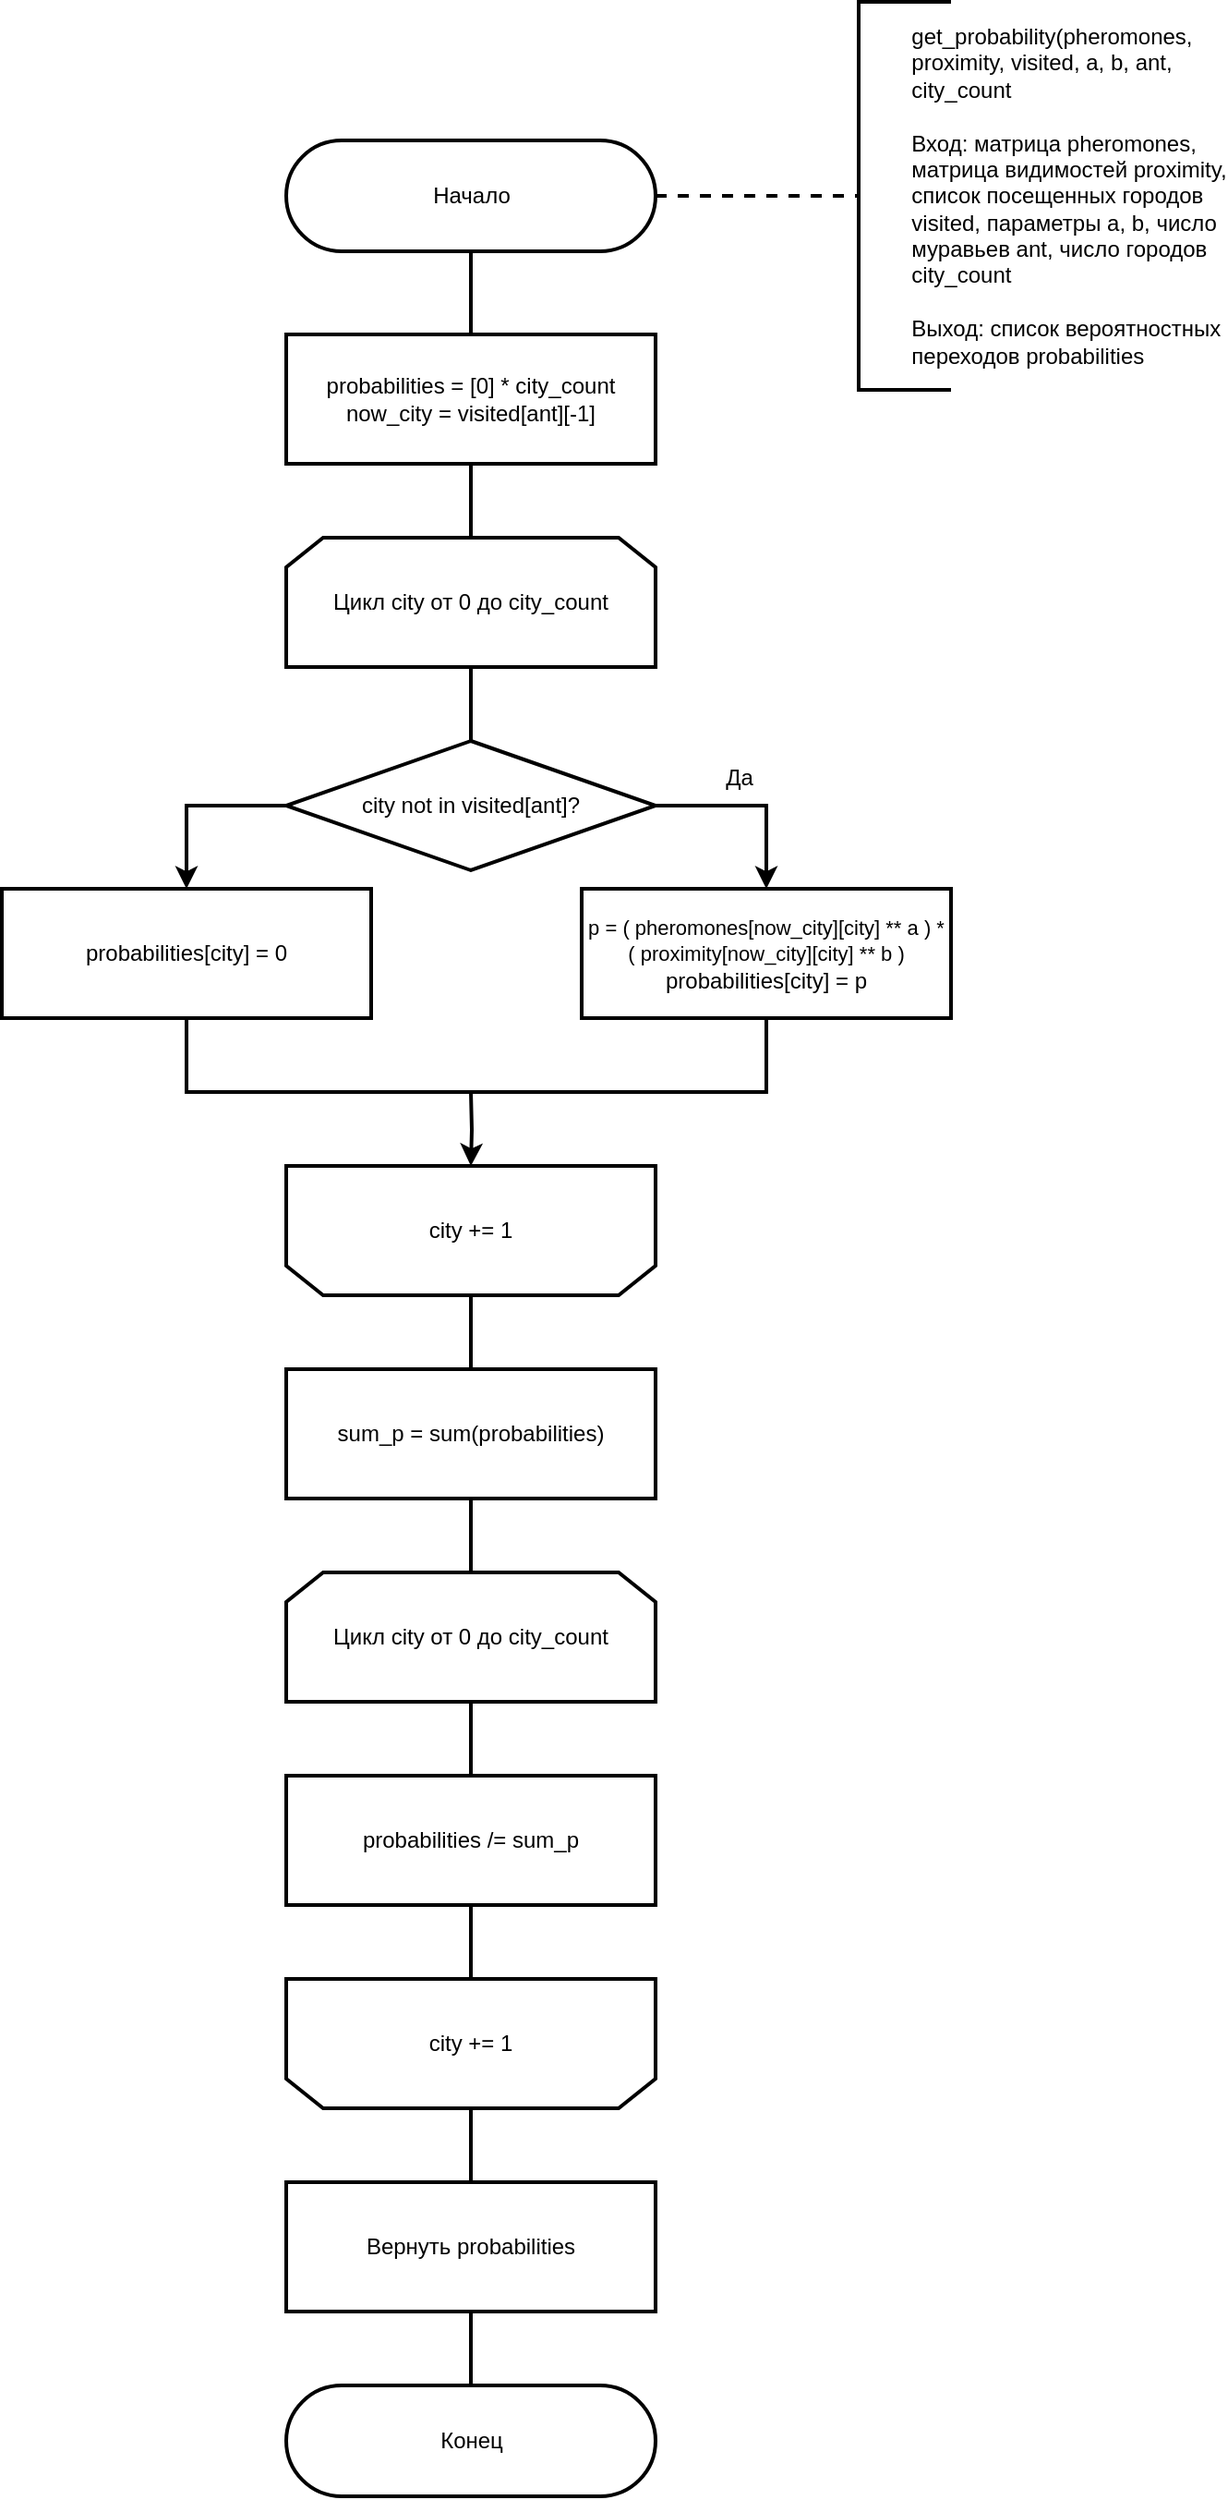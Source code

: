 <mxfile>
    <diagram id="SP0OtQ9GTvsDvbHfS-lp" name="Page-1">
        <mxGraphModel dx="515" dy="526" grid="1" gridSize="10" guides="1" tooltips="1" connect="1" arrows="1" fold="1" page="1" pageScale="1" pageWidth="1169" pageHeight="1654" math="0" shadow="0">
            <root>
                <mxCell id="0"/>
                <mxCell id="1" parent="0"/>
                <mxCell id="2" style="edgeStyle=orthogonalEdgeStyle;rounded=0;orthogonalLoop=1;jettySize=auto;html=1;entryX=0;entryY=0.5;entryDx=0;entryDy=0;entryPerimeter=0;endArrow=none;endFill=0;strokeWidth=2;dashed=1;exitX=1;exitY=0.5;exitDx=0;exitDy=0;exitPerimeter=0;" parent="1" source="4" target="6" edge="1">
                    <mxGeometry relative="1" as="geometry">
                        <mxPoint x="732" y="365" as="sourcePoint"/>
                        <Array as="points">
                            <mxPoint x="702" y="295"/>
                            <mxPoint x="702" y="295"/>
                        </Array>
                    </mxGeometry>
                </mxCell>
                <mxCell id="3" style="edgeStyle=none;html=1;exitX=0.5;exitY=0.5;exitDx=0;exitDy=30;exitPerimeter=0;strokeWidth=2;endArrow=none;endFill=0;" parent="1" source="4" target="14" edge="1">
                    <mxGeometry relative="1" as="geometry"/>
                </mxCell>
                <mxCell id="4" value="&lt;font style=&quot;font-size: 12px&quot;&gt;Начало&lt;/font&gt;" style="html=1;dashed=0;whitespace=wrap;shape=mxgraph.dfd.start;strokeWidth=2;" parent="1" vertex="1">
                    <mxGeometry x="482" y="265" width="200" height="60" as="geometry"/>
                </mxCell>
                <mxCell id="5" style="edgeStyle=orthogonalEdgeStyle;rounded=0;orthogonalLoop=1;jettySize=auto;html=1;exitX=0.5;exitY=1;exitDx=0;exitDy=0;" parent="1" edge="1">
                    <mxGeometry relative="1" as="geometry">
                        <mxPoint x="532" y="515" as="sourcePoint"/>
                        <mxPoint x="532" y="515" as="targetPoint"/>
                    </mxGeometry>
                </mxCell>
                <mxCell id="6" value="&lt;div&gt;&lt;span style=&quot;white-space: pre&quot;&gt;&#9;&lt;/span&gt;get_probability(pheromones,&lt;/div&gt;&lt;div&gt;&lt;span style=&quot;white-space: pre&quot;&gt;&#9;&lt;/span&gt;proximity, visited, a, b, ant,&lt;br&gt;&lt;/div&gt;&lt;div&gt;&lt;span style=&quot;white-space: pre&quot;&gt;&#9;&lt;/span&gt;city_count&lt;br&gt;&lt;/div&gt;&lt;div&gt;&lt;span&gt;&lt;br&gt;&lt;/span&gt;&lt;/div&gt;&lt;span style=&quot;white-space: pre&quot;&gt;&#9;&lt;/span&gt;Вход: матрица pheromones,&lt;br&gt;&lt;span style=&quot;white-space: pre&quot;&gt;&#9;&lt;/span&gt;матрица видимостей proximity,&lt;br&gt;&lt;span style=&quot;white-space: pre&quot;&gt;&#9;&lt;/span&gt;список посещенных городов&lt;br&gt;&lt;span style=&quot;white-space: pre&quot;&gt;&#9;&lt;/span&gt;visited, параметры a, b, число&lt;br&gt;&lt;span style=&quot;white-space: pre&quot;&gt;&#9;&lt;/span&gt;муравьев ant, число городов&lt;br&gt;&lt;span style=&quot;white-space: pre&quot;&gt;&#9;&lt;/span&gt;city_count&lt;br&gt;&lt;br&gt;&lt;span style=&quot;white-space: pre&quot;&gt;&#9;&lt;/span&gt;Выход: список вероятностных &lt;br&gt;&lt;span style=&quot;white-space: pre&quot;&gt;&#9;&lt;/span&gt;переходов probabilities" style="strokeWidth=2;html=1;shape=mxgraph.flowchart.annotation_1;align=left;pointerEvents=1;" parent="1" vertex="1">
                    <mxGeometry x="792" y="190" width="50" height="210" as="geometry"/>
                </mxCell>
                <mxCell id="7" value="&lt;font style=&quot;font-size: 12px&quot;&gt;Конец&lt;/font&gt;" style="html=1;dashed=0;whitespace=wrap;shape=mxgraph.dfd.start;strokeWidth=2;" parent="1" vertex="1">
                    <mxGeometry x="482" y="1480" width="200" height="60" as="geometry"/>
                </mxCell>
                <mxCell id="22" style="edgeStyle=none;html=1;exitX=0.5;exitY=0;exitDx=0;exitDy=0;entryX=0.5;entryY=0;entryDx=0;entryDy=0;endArrow=none;endFill=0;strokeWidth=2;" parent="1" source="9" target="21" edge="1">
                    <mxGeometry relative="1" as="geometry"/>
                </mxCell>
                <mxCell id="29" style="edgeStyle=orthogonalEdgeStyle;rounded=0;html=1;exitX=0.5;exitY=1;exitDx=0;exitDy=0;endArrow=classic;endFill=1;strokeWidth=2;entryX=0.5;entryY=1;entryDx=0;entryDy=0;" parent="1" target="9" edge="1">
                    <mxGeometry relative="1" as="geometry">
                        <mxPoint x="582" y="780" as="sourcePoint"/>
                    </mxGeometry>
                </mxCell>
                <mxCell id="9" value="city += 1" style="shape=loopLimit;whiteSpace=wrap;html=1;strokeWidth=2;direction=west;" parent="1" vertex="1">
                    <mxGeometry x="482" y="820" width="200" height="70" as="geometry"/>
                </mxCell>
                <mxCell id="11" style="edgeStyle=none;html=1;exitX=0.5;exitY=1;exitDx=0;exitDy=0;entryX=0.5;entryY=0;entryDx=0;entryDy=0;endArrow=none;endFill=0;strokeWidth=2;" parent="1" source="12" target="18" edge="1">
                    <mxGeometry relative="1" as="geometry"/>
                </mxCell>
                <mxCell id="12" value="Цикл city от 0 до city_count" style="shape=loopLimit;whiteSpace=wrap;html=1;strokeWidth=2;" parent="1" vertex="1">
                    <mxGeometry x="482" y="480" width="200" height="70" as="geometry"/>
                </mxCell>
                <mxCell id="13" style="edgeStyle=none;html=1;exitX=0.5;exitY=1;exitDx=0;exitDy=0;entryX=0.5;entryY=0;entryDx=0;entryDy=0;endArrow=none;endFill=0;strokeWidth=2;" parent="1" source="14" target="12" edge="1">
                    <mxGeometry relative="1" as="geometry"/>
                </mxCell>
                <mxCell id="14" value="&lt;font style=&quot;font-size: 12px&quot;&gt;probabilities = [0] * city_count&lt;br&gt;now_city = visited[ant][-1]&lt;br&gt;&lt;/font&gt;" style="rounded=0;whiteSpace=wrap;html=1;strokeWidth=2;" parent="1" vertex="1">
                    <mxGeometry x="482" y="370" width="200" height="70" as="geometry"/>
                </mxCell>
                <mxCell id="15" style="edgeStyle=orthogonalEdgeStyle;rounded=0;orthogonalLoop=1;jettySize=auto;html=1;exitX=0.5;exitY=1;exitDx=0;exitDy=0;" parent="1" edge="1">
                    <mxGeometry relative="1" as="geometry">
                        <mxPoint x="522" y="605" as="sourcePoint"/>
                        <mxPoint x="522" y="605" as="targetPoint"/>
                    </mxGeometry>
                </mxCell>
                <mxCell id="16" style="edgeStyle=orthogonalEdgeStyle;rounded=0;orthogonalLoop=1;jettySize=auto;html=1;exitX=1;exitY=0.5;exitDx=0;exitDy=0;entryX=0.5;entryY=0;entryDx=0;entryDy=0;endArrow=classic;endFill=1;strokeWidth=2;" parent="1" source="18" target="19" edge="1">
                    <mxGeometry relative="1" as="geometry"/>
                </mxCell>
                <mxCell id="26" style="edgeStyle=orthogonalEdgeStyle;html=1;exitX=0;exitY=0.5;exitDx=0;exitDy=0;entryX=0.5;entryY=0;entryDx=0;entryDy=0;rounded=0;strokeWidth=2;" parent="1" source="18" target="25" edge="1">
                    <mxGeometry relative="1" as="geometry"/>
                </mxCell>
                <mxCell id="18" value="city not in visited[ant]?" style="rhombus;whiteSpace=wrap;html=1;strokeWidth=2;" parent="1" vertex="1">
                    <mxGeometry x="482" y="590" width="200" height="70" as="geometry"/>
                </mxCell>
                <mxCell id="19" value="&lt;font&gt;&lt;font style=&quot;font-size: 11px&quot;&gt;p = ( pheromones[now_city][city] ** a ) *&lt;br&gt;&lt;/font&gt;&lt;span style=&quot;font-size: 11px&quot;&gt;( proximity[now_city][city] ** b )&lt;br&gt;&lt;/span&gt;probabilities[city] = p&lt;br&gt;&lt;/font&gt;" style="rounded=0;whiteSpace=wrap;html=1;strokeWidth=2;" parent="1" vertex="1">
                    <mxGeometry x="642" y="670" width="200" height="70" as="geometry"/>
                </mxCell>
                <mxCell id="20" value="Да" style="text;html=1;align=center;verticalAlign=middle;resizable=0;points=[];autosize=1;strokeColor=none;" parent="1" vertex="1">
                    <mxGeometry x="712" y="600" width="30" height="20" as="geometry"/>
                </mxCell>
                <mxCell id="51" style="edgeStyle=orthogonalEdgeStyle;rounded=0;html=1;exitX=0.5;exitY=1;exitDx=0;exitDy=0;entryX=0.5;entryY=0;entryDx=0;entryDy=0;endArrow=none;endFill=0;strokeWidth=2;" parent="1" source="21" edge="1">
                    <mxGeometry relative="1" as="geometry">
                        <mxPoint x="582" y="1040" as="targetPoint"/>
                    </mxGeometry>
                </mxCell>
                <mxCell id="21" value="&lt;font style=&quot;font-size: 12px&quot;&gt;sum_p = sum(probabilities)&lt;br&gt;&lt;/font&gt;" style="rounded=0;whiteSpace=wrap;html=1;strokeWidth=2;" parent="1" vertex="1">
                    <mxGeometry x="482" y="930" width="200" height="70" as="geometry"/>
                </mxCell>
                <mxCell id="27" style="edgeStyle=orthogonalEdgeStyle;rounded=0;html=1;exitX=0.5;exitY=1;exitDx=0;exitDy=0;entryX=0.5;entryY=1;entryDx=0;entryDy=0;strokeWidth=2;endArrow=none;endFill=0;" parent="1" source="25" target="19" edge="1">
                    <mxGeometry relative="1" as="geometry">
                        <Array as="points">
                            <mxPoint x="428" y="780"/>
                            <mxPoint x="742" y="780"/>
                        </Array>
                    </mxGeometry>
                </mxCell>
                <mxCell id="25" value="&lt;font&gt;probabilities[city] = 0&lt;br&gt;&lt;/font&gt;" style="rounded=0;whiteSpace=wrap;html=1;strokeWidth=2;" parent="1" vertex="1">
                    <mxGeometry x="328" y="670" width="200" height="70" as="geometry"/>
                </mxCell>
                <mxCell id="57" style="edgeStyle=orthogonalEdgeStyle;rounded=0;html=1;exitX=0.5;exitY=0;exitDx=0;exitDy=0;entryX=0.5;entryY=0;entryDx=0;entryDy=0;endArrow=none;endFill=0;strokeWidth=2;" parent="1" source="42" target="56" edge="1">
                    <mxGeometry relative="1" as="geometry"/>
                </mxCell>
                <mxCell id="42" value="city += 1" style="shape=loopLimit;whiteSpace=wrap;html=1;strokeWidth=2;direction=west;" parent="1" vertex="1">
                    <mxGeometry x="482" y="1260" width="200" height="70" as="geometry"/>
                </mxCell>
                <mxCell id="54" style="edgeStyle=orthogonalEdgeStyle;rounded=0;html=1;exitX=0.5;exitY=1;exitDx=0;exitDy=0;entryX=0.5;entryY=0;entryDx=0;entryDy=0;endArrow=none;endFill=0;strokeWidth=2;" parent="1" source="52" target="53" edge="1">
                    <mxGeometry relative="1" as="geometry"/>
                </mxCell>
                <mxCell id="52" value="Цикл city от 0 до city_count" style="shape=loopLimit;whiteSpace=wrap;html=1;strokeWidth=2;" parent="1" vertex="1">
                    <mxGeometry x="482" y="1040" width="200" height="70" as="geometry"/>
                </mxCell>
                <mxCell id="55" style="edgeStyle=orthogonalEdgeStyle;rounded=0;html=1;exitX=0.5;exitY=1;exitDx=0;exitDy=0;entryX=0.5;entryY=1;entryDx=0;entryDy=0;endArrow=none;endFill=0;strokeWidth=2;" parent="1" source="53" target="42" edge="1">
                    <mxGeometry relative="1" as="geometry"/>
                </mxCell>
                <mxCell id="53" value="&lt;font style=&quot;font-size: 12px&quot;&gt;probabilities /= sum_p&lt;br&gt;&lt;/font&gt;" style="rounded=0;whiteSpace=wrap;html=1;strokeWidth=2;" parent="1" vertex="1">
                    <mxGeometry x="482" y="1150" width="200" height="70" as="geometry"/>
                </mxCell>
                <mxCell id="58" style="edgeStyle=orthogonalEdgeStyle;rounded=0;html=1;exitX=0.5;exitY=1;exitDx=0;exitDy=0;entryX=0.5;entryY=0.5;entryDx=0;entryDy=-30;entryPerimeter=0;endArrow=none;endFill=0;strokeWidth=2;" parent="1" source="56" target="7" edge="1">
                    <mxGeometry relative="1" as="geometry"/>
                </mxCell>
                <mxCell id="56" value="&lt;font style=&quot;font-size: 12px&quot;&gt;Вернуть probabilities&lt;br&gt;&lt;/font&gt;" style="rounded=0;whiteSpace=wrap;html=1;strokeWidth=2;" parent="1" vertex="1">
                    <mxGeometry x="482" y="1370" width="200" height="70" as="geometry"/>
                </mxCell>
            </root>
        </mxGraphModel>
    </diagram>
</mxfile>